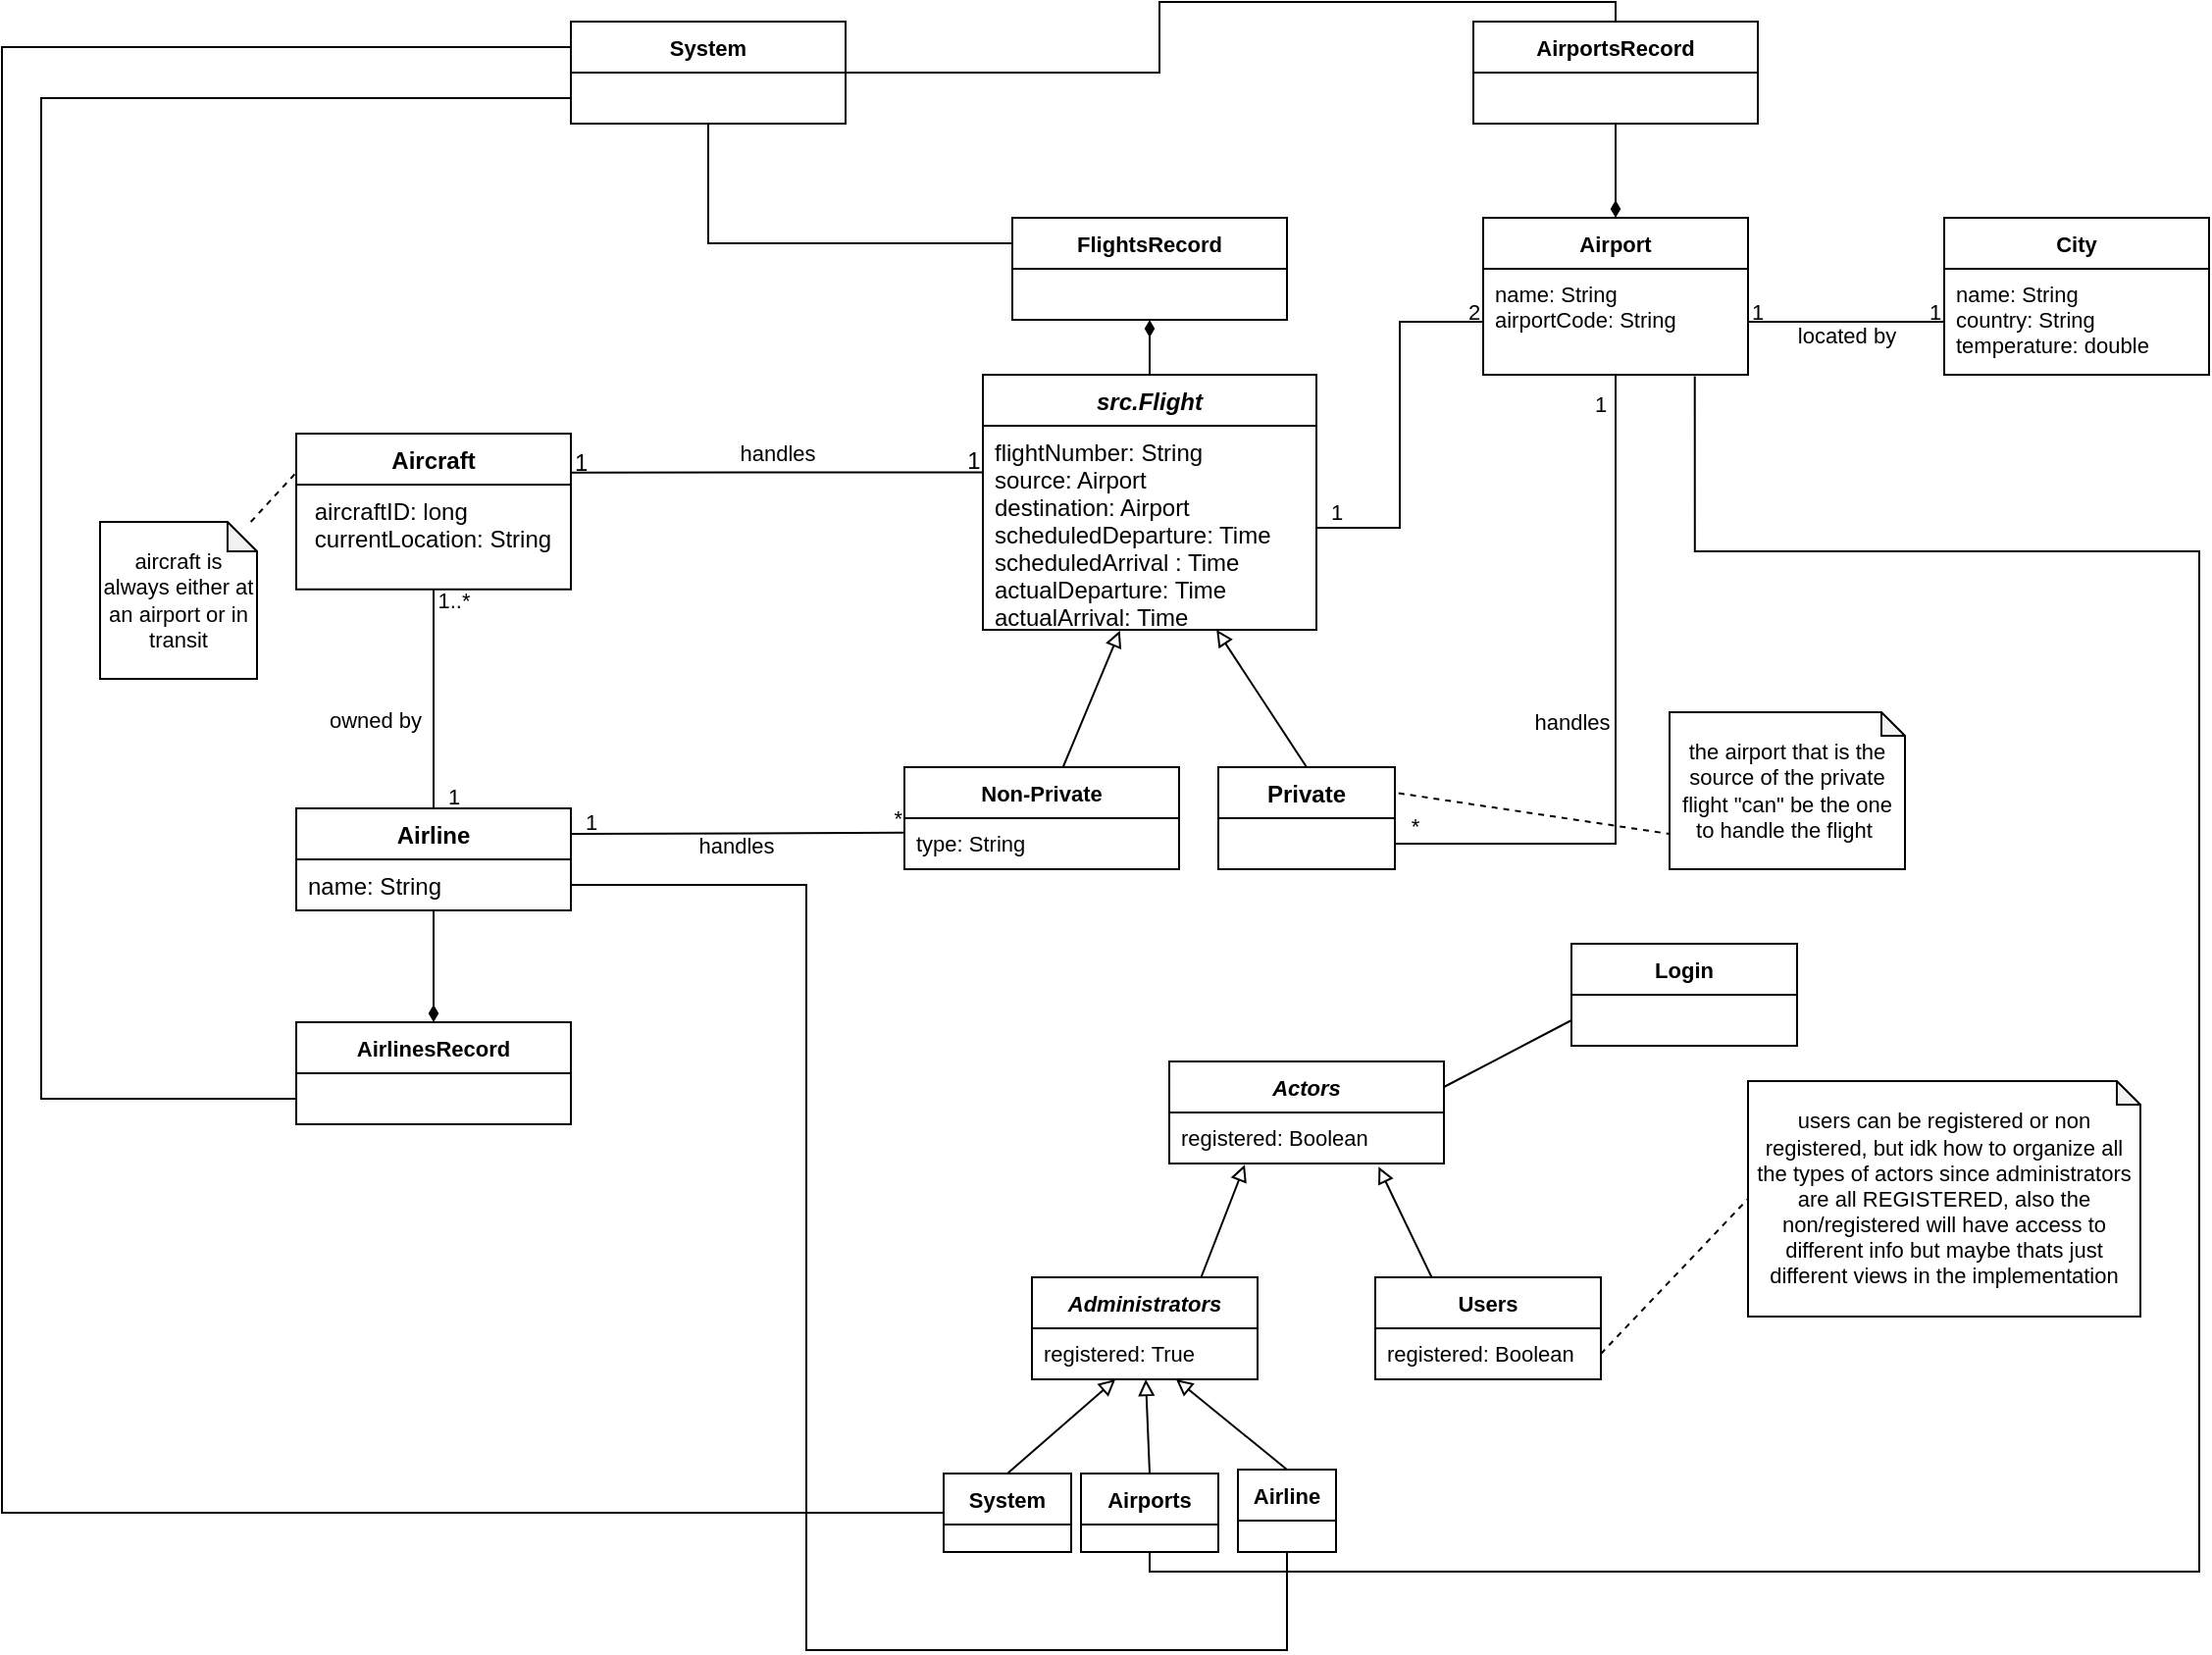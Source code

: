 <mxfile>
    <diagram id="neOEXt8FIoGKvH7b6nen" name="DomainModel">
        <mxGraphModel dx="2241" dy="761" grid="1" gridSize="10" guides="1" tooltips="1" connect="1" arrows="1" fold="1" page="1" pageScale="1" pageWidth="850" pageHeight="1100" math="0" shadow="0">
            <root>
                <mxCell id="0"/>
                <mxCell id="1" parent="0"/>
                <mxCell id="72" style="rounded=0;html=1;exitX=0;exitY=0;exitDx=120;exitDy=80;exitPerimeter=0;entryX=1;entryY=0.25;entryDx=0;entryDy=0;fontSize=11;endArrow=none;endFill=0;dashed=1;" edge="1" parent="1" source="71" target="63">
                    <mxGeometry relative="1" as="geometry"/>
                </mxCell>
                <mxCell id="71" value="the airport that is the source of the private flight &quot;can&quot; be the one to handle the flight&amp;nbsp;" style="shape=note;whiteSpace=wrap;html=1;backgroundOutline=1;darkOpacity=0.05;fontSize=11;align=center;size=12;" vertex="1" parent="1">
                    <mxGeometry x="450" y="512" width="120" height="80" as="geometry"/>
                </mxCell>
                <mxCell id="73" style="rounded=0;html=1;fontSize=11;endArrow=block;endFill=0;exitX=0.5;exitY=0;exitDx=0;exitDy=0;" edge="1" parent="1" source="63" target="31">
                    <mxGeometry relative="1" as="geometry"/>
                </mxCell>
                <mxCell id="83" value="owned by" style="edgeStyle=none;rounded=0;html=1;exitX=0.5;exitY=0;exitDx=0;exitDy=0;fontSize=11;endArrow=none;endFill=0;" edge="1" parent="1" source="77" target="6">
                    <mxGeometry x="-0.193" y="30" relative="1" as="geometry">
                        <mxPoint as="offset"/>
                    </mxGeometry>
                </mxCell>
                <mxCell id="104" style="edgeStyle=none;rounded=0;html=1;entryX=0.411;entryY=1.004;entryDx=0;entryDy=0;entryPerimeter=0;labelBackgroundColor=#ffffff;fontSize=11;endArrow=block;endFill=0;" edge="1" parent="1" source="97" target="31">
                    <mxGeometry relative="1" as="geometry"/>
                </mxCell>
                <mxCell id="103" value="handles" style="edgeStyle=none;rounded=0;html=1;exitX=1;exitY=0.25;exitDx=0;exitDy=0;entryX=0;entryY=0.286;entryDx=0;entryDy=0;entryPerimeter=0;labelBackgroundColor=none;fontSize=11;endArrow=none;endFill=0;" edge="1" parent="1" source="77" target="98">
                    <mxGeometry x="-0.009" y="-6" relative="1" as="geometry">
                        <mxPoint as="offset"/>
                    </mxGeometry>
                </mxCell>
                <mxCell id="106" value="" style="group" vertex="1" connectable="0" parent="1">
                    <mxGeometry x="-250" y="540" width="165" height="73" as="geometry"/>
                </mxCell>
                <mxCell id="86" value="" style="group" vertex="1" connectable="0" parent="106">
                    <mxGeometry width="140" height="73" as="geometry"/>
                </mxCell>
                <mxCell id="77" value="Airline" style="swimlane;fontStyle=1;childLayout=stackLayout;horizontal=1;startSize=26;fillColor=none;horizontalStack=0;resizeParent=1;resizeParentMax=0;resizeLast=0;collapsible=1;marginBottom=0;" vertex="1" parent="86">
                    <mxGeometry y="21" width="140" height="52" as="geometry"/>
                </mxCell>
                <mxCell id="80" value="name: String" style="text;strokeColor=none;fillColor=none;align=left;verticalAlign=top;spacingLeft=4;spacingRight=4;overflow=hidden;rotatable=0;points=[[0,0.5],[1,0.5]];portConstraint=eastwest;" vertex="1" parent="77">
                    <mxGeometry y="26" width="140" height="26" as="geometry"/>
                </mxCell>
                <mxCell id="85" value="1" style="text;html=1;align=center;verticalAlign=middle;resizable=0;points=[];autosize=1;strokeColor=none;fillColor=none;fontSize=11;" vertex="1" parent="86">
                    <mxGeometry x="65" width="30" height="30" as="geometry"/>
                </mxCell>
                <mxCell id="105" value="1" style="text;html=1;align=center;verticalAlign=top;resizable=0;points=[];autosize=1;strokeColor=none;fillColor=none;fontSize=11;" vertex="1" parent="106">
                    <mxGeometry x="135" y="15" width="30" height="30" as="geometry"/>
                </mxCell>
                <mxCell id="108" value="" style="group" vertex="1" connectable="0" parent="1">
                    <mxGeometry x="30" y="540" width="170" height="52" as="geometry"/>
                </mxCell>
                <mxCell id="97" value="Non-Private" style="swimlane;fontStyle=1;childLayout=stackLayout;horizontal=1;startSize=26;fillColor=none;horizontalStack=0;resizeParent=1;resizeParentMax=0;resizeLast=0;collapsible=1;marginBottom=0;fontSize=11;" vertex="1" parent="108">
                    <mxGeometry x="30" width="140" height="52" as="geometry"/>
                </mxCell>
                <mxCell id="98" value="type: String" style="text;strokeColor=none;fillColor=none;align=left;verticalAlign=top;spacingLeft=4;spacingRight=4;overflow=hidden;rotatable=0;points=[[0,0.5],[1,0.5]];portConstraint=eastwest;fontSize=11;" vertex="1" parent="97">
                    <mxGeometry y="26" width="140" height="26" as="geometry"/>
                </mxCell>
                <mxCell id="107" value="*" style="text;html=1;align=right;verticalAlign=middle;resizable=0;points=[];autosize=1;strokeColor=none;fillColor=none;fontSize=11;" vertex="1" parent="108">
                    <mxGeometry y="11" width="30" height="30" as="geometry"/>
                </mxCell>
                <mxCell id="109" value="handles" style="edgeStyle=none;rounded=0;html=1;exitX=1;exitY=0.25;exitDx=0;exitDy=0;entryX=0;entryY=0.228;entryDx=0;entryDy=0;entryPerimeter=0;labelBackgroundColor=none;fontSize=11;endArrow=none;endFill=0;" edge="1" parent="1" source="5" target="31">
                    <mxGeometry x="0.0" y="10" relative="1" as="geometry">
                        <mxPoint as="offset"/>
                    </mxGeometry>
                </mxCell>
                <mxCell id="110" value="" style="group" vertex="1" connectable="0" parent="1">
                    <mxGeometry x="80" y="340" width="190" height="130" as="geometry"/>
                </mxCell>
                <mxCell id="42" value="1" style="text;html=1;align=center;verticalAlign=top;resizable=0;points=[];autosize=1;strokeColor=none;fillColor=none;" vertex="1" parent="110">
                    <mxGeometry y="30" width="30" height="30" as="geometry"/>
                </mxCell>
                <mxCell id="30" value="src.Flight" style="swimlane;fontStyle=3;childLayout=stackLayout;horizontal=1;startSize=26;fillColor=none;horizontalStack=0;resizeParent=1;resizeParentMax=0;resizeLast=0;collapsible=1;marginBottom=0;" vertex="1" parent="110">
                    <mxGeometry x="20" width="170" height="130" as="geometry"/>
                </mxCell>
                <mxCell id="31" value="flightNumber: String&#10;source: Airport &#10;destination: Airport&#10;scheduledDeparture: Time&#10;scheduledArrival : Time&#10;actualDeparture: Time&#10;actualArrival: Time" style="text;strokeColor=none;fillColor=none;align=left;verticalAlign=top;spacingLeft=4;spacingRight=4;overflow=hidden;rotatable=0;points=[[0,0.5],[1,0.5]];portConstraint=eastwest;" vertex="1" parent="30">
                    <mxGeometry y="26" width="170" height="104" as="geometry"/>
                </mxCell>
                <mxCell id="87" value="1..*" style="text;html=1;align=center;verticalAlign=middle;resizable=0;points=[];autosize=1;strokeColor=none;fillColor=none;fontSize=11;" vertex="1" parent="1">
                    <mxGeometry x="-190" y="440" width="40" height="30" as="geometry"/>
                </mxCell>
                <mxCell id="111" value="" style="group" vertex="1" connectable="0" parent="1">
                    <mxGeometry x="-280" y="370" width="200" height="79.333" as="geometry"/>
                </mxCell>
                <mxCell id="62" value="" style="group" vertex="1" connectable="0" parent="111">
                    <mxGeometry width="170" height="79.333" as="geometry"/>
                </mxCell>
                <mxCell id="5" value="Aircraft" style="swimlane;fontStyle=1;childLayout=stackLayout;horizontal=1;startSize=26;fillColor=none;horizontalStack=0;resizeParent=1;resizeParentMax=0;resizeLast=0;collapsible=1;marginBottom=0;" vertex="1" parent="62">
                    <mxGeometry x="30" width="140" height="79.333" as="geometry"/>
                </mxCell>
                <mxCell id="6" value=" aircraftID: long&#10; currentLocation: String" style="text;strokeColor=none;fillColor=none;align=left;verticalAlign=top;spacingLeft=4;spacingRight=4;overflow=hidden;rotatable=0;points=[[0,0.5],[1,0.5]];portConstraint=eastwest;" vertex="1" parent="5">
                    <mxGeometry y="26" width="140" height="53.333" as="geometry"/>
                </mxCell>
                <mxCell id="40" value="1" style="text;html=1;align=left;verticalAlign=middle;resizable=0;points=[];autosize=1;strokeColor=none;fillColor=none;" vertex="1" parent="111">
                    <mxGeometry x="170" width="30" height="30" as="geometry"/>
                </mxCell>
                <mxCell id="114" style="edgeStyle=none;rounded=0;html=1;entryX=0;entryY=0.25;entryDx=0;entryDy=0;labelBackgroundColor=none;fontSize=11;endArrow=none;endFill=0;dashed=1;" edge="1" parent="1" source="113" target="5">
                    <mxGeometry relative="1" as="geometry"/>
                </mxCell>
                <mxCell id="113" value="aircraft is always either at an airport or in transit" style="shape=note;whiteSpace=wrap;html=1;backgroundOutline=1;darkOpacity=0.05;fontSize=11;size=15;" vertex="1" parent="1">
                    <mxGeometry x="-350" y="415" width="80" height="80" as="geometry"/>
                </mxCell>
                <mxCell id="125" value="located by" style="edgeStyle=none;rounded=0;html=1;exitX=1;exitY=0.5;exitDx=0;exitDy=0;entryX=0;entryY=0.5;entryDx=0;entryDy=0;labelBackgroundColor=none;fontSize=11;endArrow=none;endFill=0;" edge="1" parent="1" source="120" target="124">
                    <mxGeometry y="-7" relative="1" as="geometry">
                        <mxPoint as="offset"/>
                    </mxGeometry>
                </mxCell>
                <mxCell id="129" value="" style="group" vertex="1" connectable="0" parent="1">
                    <mxGeometry x="570" y="260" width="155" height="80" as="geometry"/>
                </mxCell>
                <mxCell id="123" value="City" style="swimlane;fontStyle=1;childLayout=stackLayout;horizontal=1;startSize=26;fillColor=none;horizontalStack=0;resizeParent=1;resizeParentMax=0;resizeLast=0;collapsible=1;marginBottom=0;fontSize=11;" vertex="1" parent="129">
                    <mxGeometry x="20" width="135" height="80" as="geometry"/>
                </mxCell>
                <mxCell id="124" value="name: String &#10;country: String&#10;temperature: double&#10;" style="text;strokeColor=none;fillColor=none;align=left;verticalAlign=top;spacingLeft=4;spacingRight=4;overflow=hidden;rotatable=0;points=[[0,0.5],[1,0.5]];portConstraint=eastwest;fontSize=11;" vertex="1" parent="123">
                    <mxGeometry y="26" width="135" height="54" as="geometry"/>
                </mxCell>
                <mxCell id="128" value="1" style="text;html=1;align=center;verticalAlign=top;resizable=0;points=[];autosize=1;strokeColor=none;fillColor=none;fontSize=11;" vertex="1" parent="129">
                    <mxGeometry y="35" width="30" height="30" as="geometry"/>
                </mxCell>
                <mxCell id="130" style="edgeStyle=orthogonalEdgeStyle;rounded=0;html=1;exitX=0;exitY=0.5;exitDx=0;exitDy=0;entryX=1;entryY=0.5;entryDx=0;entryDy=0;labelBackgroundColor=none;fontSize=11;endArrow=none;endFill=0;" edge="1" parent="1" source="120" target="31">
                    <mxGeometry relative="1" as="geometry"/>
                </mxCell>
                <mxCell id="131" value="1" style="text;html=1;align=center;verticalAlign=middle;resizable=0;points=[];autosize=1;strokeColor=none;fillColor=none;fontSize=11;" vertex="1" parent="1">
                    <mxGeometry x="265" y="394.67" width="30" height="30" as="geometry"/>
                </mxCell>
                <mxCell id="132" value="2" style="text;html=1;align=center;verticalAlign=top;resizable=0;points=[];autosize=1;strokeColor=none;fillColor=none;fontSize=11;" vertex="1" parent="1">
                    <mxGeometry x="335" y="295" width="30" height="30" as="geometry"/>
                </mxCell>
                <mxCell id="133" value="handles" style="edgeStyle=orthogonalEdgeStyle;rounded=0;html=1;exitX=0.5;exitY=1;exitDx=0;exitDy=0;entryX=1;entryY=0.75;entryDx=0;entryDy=0;labelBackgroundColor=none;fontSize=11;endArrow=none;endFill=0;" edge="1" parent="1" source="119" target="63">
                    <mxGeometry x="0.004" y="-23" relative="1" as="geometry">
                        <mxPoint as="offset"/>
                    </mxGeometry>
                </mxCell>
                <mxCell id="151" style="edgeStyle=orthogonalEdgeStyle;rounded=0;html=1;exitX=0;exitY=0.25;exitDx=0;exitDy=0;entryX=0.5;entryY=1;entryDx=0;entryDy=0;labelBackgroundColor=none;fontSize=11;endArrow=none;endFill=0;" edge="1" parent="1" source="139" target="150">
                    <mxGeometry relative="1" as="geometry"/>
                </mxCell>
                <mxCell id="139" value="FlightsRecord" style="swimlane;fontStyle=1;childLayout=stackLayout;horizontal=1;startSize=26;fillColor=none;horizontalStack=0;resizeParent=1;resizeParentMax=0;resizeLast=0;collapsible=1;marginBottom=0;fontSize=11;" vertex="1" parent="1">
                    <mxGeometry x="115" y="260" width="140" height="52" as="geometry"/>
                </mxCell>
                <mxCell id="143" style="edgeStyle=orthogonalEdgeStyle;rounded=0;html=1;exitX=0.5;exitY=0;exitDx=0;exitDy=0;entryX=0.5;entryY=1;entryDx=0;entryDy=0;labelBackgroundColor=none;fontSize=11;endArrow=diamondThin;endFill=1;" edge="1" parent="1" source="30" target="139">
                    <mxGeometry relative="1" as="geometry"/>
                </mxCell>
                <mxCell id="161" style="edgeStyle=orthogonalEdgeStyle;rounded=0;html=1;exitX=0;exitY=0.75;exitDx=0;exitDy=0;entryX=0;entryY=0.75;entryDx=0;entryDy=0;labelBackgroundColor=none;fontSize=11;endArrow=none;endFill=0;" edge="1" parent="1" source="144" target="150">
                    <mxGeometry relative="1" as="geometry">
                        <Array as="points">
                            <mxPoint x="-380" y="709"/>
                            <mxPoint x="-380" y="199"/>
                        </Array>
                    </mxGeometry>
                </mxCell>
                <mxCell id="144" value="AirlinesRecord" style="swimlane;fontStyle=1;childLayout=stackLayout;horizontal=1;startSize=26;fillColor=none;horizontalStack=0;resizeParent=1;resizeParentMax=0;resizeLast=0;collapsible=1;marginBottom=0;fontSize=11;" vertex="1" parent="1">
                    <mxGeometry x="-250" y="670" width="140" height="52" as="geometry"/>
                </mxCell>
                <mxCell id="147" style="edgeStyle=orthogonalEdgeStyle;rounded=0;html=1;labelBackgroundColor=none;fontSize=11;endArrow=diamondThin;endFill=1;" edge="1" parent="1" source="77" target="144">
                    <mxGeometry relative="1" as="geometry"/>
                </mxCell>
                <mxCell id="149" style="edgeStyle=orthogonalEdgeStyle;rounded=0;html=1;entryX=0.5;entryY=0;entryDx=0;entryDy=0;labelBackgroundColor=none;fontSize=11;endArrow=diamondThin;endFill=1;" edge="1" parent="1" source="148" target="119">
                    <mxGeometry relative="1" as="geometry"/>
                </mxCell>
                <mxCell id="152" style="edgeStyle=orthogonalEdgeStyle;rounded=0;html=1;exitX=0.5;exitY=0;exitDx=0;exitDy=0;entryX=1;entryY=0.5;entryDx=0;entryDy=0;labelBackgroundColor=none;fontSize=11;endArrow=none;endFill=0;" edge="1" parent="1" source="148" target="150">
                    <mxGeometry relative="1" as="geometry"/>
                </mxCell>
                <mxCell id="148" value="AirportsRecord" style="swimlane;fontStyle=1;childLayout=stackLayout;horizontal=1;startSize=26;fillColor=none;horizontalStack=0;resizeParent=1;resizeParentMax=0;resizeLast=0;collapsible=1;marginBottom=0;fontSize=11;" vertex="1" parent="1">
                    <mxGeometry x="350" y="160" width="145" height="52" as="geometry"/>
                </mxCell>
                <mxCell id="150" value="System" style="swimlane;fontStyle=1;childLayout=stackLayout;horizontal=1;startSize=26;fillColor=none;horizontalStack=0;resizeParent=1;resizeParentMax=0;resizeLast=0;collapsible=1;marginBottom=0;fontSize=11;" vertex="1" parent="1">
                    <mxGeometry x="-110" y="160" width="140" height="52" as="geometry"/>
                </mxCell>
                <mxCell id="156" value="" style="group" vertex="1" connectable="0" parent="1">
                    <mxGeometry x="355" y="260" width="165" height="110" as="geometry"/>
                </mxCell>
                <mxCell id="127" value="" style="group" vertex="1" connectable="0" parent="156">
                    <mxGeometry width="165" height="80" as="geometry"/>
                </mxCell>
                <mxCell id="119" value="Airport" style="swimlane;fontStyle=1;childLayout=stackLayout;horizontal=1;startSize=26;fillColor=none;horizontalStack=0;resizeParent=1;resizeParentMax=0;resizeLast=0;collapsible=1;marginBottom=0;fontSize=11;" vertex="1" parent="127">
                    <mxGeometry width="135" height="80" as="geometry"/>
                </mxCell>
                <mxCell id="120" value="name: String &#10;airportCode: String&#10;" style="text;strokeColor=none;fillColor=none;align=left;verticalAlign=top;spacingLeft=4;spacingRight=4;overflow=hidden;rotatable=0;points=[[0,0.5],[1,0.5]];portConstraint=eastwest;fontSize=11;" vertex="1" parent="119">
                    <mxGeometry y="26" width="135" height="54" as="geometry"/>
                </mxCell>
                <mxCell id="126" value="1" style="text;html=1;align=left;verticalAlign=top;resizable=0;points=[];autosize=1;strokeColor=none;fillColor=none;fontSize=11;" vertex="1" parent="127">
                    <mxGeometry x="135" y="35" width="30" height="30" as="geometry"/>
                </mxCell>
                <mxCell id="155" value="1" style="text;html=1;align=left;verticalAlign=middle;resizable=0;points=[];autosize=1;strokeColor=none;fillColor=none;fontSize=11;" vertex="1" parent="156">
                    <mxGeometry x="55" y="80" width="30" height="30" as="geometry"/>
                </mxCell>
                <mxCell id="157" value="" style="group" vertex="1" connectable="0" parent="1">
                    <mxGeometry x="220" y="540" width="115" height="52" as="geometry"/>
                </mxCell>
                <mxCell id="63" value="Private" style="swimlane;fontStyle=1;childLayout=stackLayout;horizontal=1;startSize=26;fillColor=none;horizontalStack=0;resizeParent=1;resizeParentMax=0;resizeLast=0;collapsible=1;marginBottom=0;" vertex="1" parent="157">
                    <mxGeometry width="90" height="52" as="geometry"/>
                </mxCell>
                <mxCell id="154" value="*" style="text;html=1;align=center;verticalAlign=middle;resizable=0;points=[];autosize=1;strokeColor=none;fillColor=none;fontSize=11;" vertex="1" parent="157">
                    <mxGeometry x="85" y="15" width="30" height="30" as="geometry"/>
                </mxCell>
                <mxCell id="170" style="rounded=0;html=1;exitX=0.75;exitY=0;exitDx=0;exitDy=0;entryX=0.275;entryY=1.026;entryDx=0;entryDy=0;labelBackgroundColor=none;fontSize=11;endArrow=block;endFill=0;entryPerimeter=0;" edge="1" parent="1" source="175" target="169">
                    <mxGeometry relative="1" as="geometry">
                        <mxPoint x="190" y="800" as="sourcePoint"/>
                    </mxGeometry>
                </mxCell>
                <mxCell id="166" value="Actors" style="swimlane;fontStyle=3;childLayout=stackLayout;horizontal=1;startSize=26;fillColor=none;horizontalStack=0;resizeParent=1;resizeParentMax=0;resizeLast=0;collapsible=1;marginBottom=0;fontSize=11;" vertex="1" parent="1">
                    <mxGeometry x="195" y="690" width="140" height="52" as="geometry"/>
                </mxCell>
                <mxCell id="169" value="registered: Boolean" style="text;strokeColor=none;fillColor=none;align=left;verticalAlign=top;spacingLeft=4;spacingRight=4;overflow=hidden;rotatable=0;points=[[0,0.5],[1,0.5]];portConstraint=eastwest;fontSize=11;" vertex="1" parent="166">
                    <mxGeometry y="26" width="140" height="26" as="geometry"/>
                </mxCell>
                <mxCell id="177" style="edgeStyle=none;rounded=0;html=1;exitX=0.25;exitY=0;exitDx=0;exitDy=0;labelBackgroundColor=none;fontSize=11;endArrow=block;endFill=0;entryX=0.762;entryY=1.064;entryDx=0;entryDy=0;entryPerimeter=0;" edge="1" parent="1" source="173" target="169">
                    <mxGeometry relative="1" as="geometry"/>
                </mxCell>
                <mxCell id="189" style="edgeStyle=none;rounded=0;html=1;exitX=1;exitY=0.75;exitDx=0;exitDy=0;entryX=0;entryY=0.5;entryDx=0;entryDy=0;entryPerimeter=0;labelBackgroundColor=none;fontSize=11;endArrow=none;endFill=0;dashed=1;" edge="1" parent="1" source="173" target="188">
                    <mxGeometry relative="1" as="geometry"/>
                </mxCell>
                <mxCell id="173" value="Users" style="swimlane;fontStyle=1;childLayout=stackLayout;horizontal=1;startSize=26;fillColor=none;horizontalStack=0;resizeParent=1;resizeParentMax=0;resizeLast=0;collapsible=1;marginBottom=0;fontSize=11;" vertex="1" parent="1">
                    <mxGeometry x="300" y="800" width="115" height="52" as="geometry"/>
                </mxCell>
                <mxCell id="174" value="registered: Boolean" style="text;strokeColor=none;fillColor=none;align=left;verticalAlign=top;spacingLeft=4;spacingRight=4;overflow=hidden;rotatable=0;points=[[0,0.5],[1,0.5]];portConstraint=eastwest;fontSize=11;" vertex="1" parent="173">
                    <mxGeometry y="26" width="115" height="26" as="geometry"/>
                </mxCell>
                <mxCell id="175" value="Administrators" style="swimlane;fontStyle=3;childLayout=stackLayout;horizontal=1;startSize=26;fillColor=none;horizontalStack=0;resizeParent=1;resizeParentMax=0;resizeLast=0;collapsible=1;marginBottom=0;fontSize=11;" vertex="1" parent="1">
                    <mxGeometry x="125" y="800" width="115" height="52" as="geometry"/>
                </mxCell>
                <mxCell id="176" value="registered: True" style="text;strokeColor=none;fillColor=none;align=left;verticalAlign=top;spacingLeft=4;spacingRight=4;overflow=hidden;rotatable=0;points=[[0,0.5],[1,0.5]];portConstraint=eastwest;fontSize=11;" vertex="1" parent="175">
                    <mxGeometry y="26" width="115" height="26" as="geometry"/>
                </mxCell>
                <mxCell id="185" style="edgeStyle=none;rounded=0;html=1;exitX=0.5;exitY=0;exitDx=0;exitDy=0;labelBackgroundColor=none;fontSize=11;endArrow=block;endFill=0;" edge="1" parent="1" source="181" target="176">
                    <mxGeometry relative="1" as="geometry"/>
                </mxCell>
                <mxCell id="190" style="edgeStyle=orthogonalEdgeStyle;rounded=0;html=1;exitX=0;exitY=0.5;exitDx=0;exitDy=0;entryX=0;entryY=0.25;entryDx=0;entryDy=0;labelBackgroundColor=none;fontSize=11;endArrow=none;endFill=0;" edge="1" parent="1" source="181" target="150">
                    <mxGeometry relative="1" as="geometry">
                        <Array as="points">
                            <mxPoint x="-400" y="920"/>
                            <mxPoint x="-400" y="173"/>
                        </Array>
                    </mxGeometry>
                </mxCell>
                <mxCell id="181" value="System" style="swimlane;fontStyle=1;childLayout=stackLayout;horizontal=1;startSize=26;fillColor=none;horizontalStack=0;resizeParent=1;resizeParentMax=0;resizeLast=0;collapsible=1;marginBottom=0;fontSize=11;" vertex="1" parent="1">
                    <mxGeometry x="80" y="900" width="65" height="40" as="geometry"/>
                </mxCell>
                <mxCell id="186" style="edgeStyle=none;rounded=0;html=1;exitX=0.5;exitY=0;exitDx=0;exitDy=0;labelBackgroundColor=none;fontSize=11;endArrow=block;endFill=0;" edge="1" parent="1" source="183" target="176">
                    <mxGeometry relative="1" as="geometry"/>
                </mxCell>
                <mxCell id="191" style="edgeStyle=orthogonalEdgeStyle;rounded=0;html=1;exitX=0.5;exitY=1;exitDx=0;exitDy=0;entryX=0.799;entryY=1.014;entryDx=0;entryDy=0;entryPerimeter=0;labelBackgroundColor=none;fontSize=11;endArrow=none;endFill=0;" edge="1" parent="1" source="183" target="120">
                    <mxGeometry relative="1" as="geometry">
                        <Array as="points">
                            <mxPoint x="185" y="950"/>
                            <mxPoint x="720" y="950"/>
                            <mxPoint x="720" y="430"/>
                            <mxPoint x="463" y="430"/>
                        </Array>
                    </mxGeometry>
                </mxCell>
                <mxCell id="183" value="Airports" style="swimlane;fontStyle=1;childLayout=stackLayout;horizontal=1;startSize=26;fillColor=none;horizontalStack=0;resizeParent=1;resizeParentMax=0;resizeLast=0;collapsible=1;marginBottom=0;fontSize=11;" vertex="1" parent="1">
                    <mxGeometry x="150" y="900" width="70" height="40" as="geometry"/>
                </mxCell>
                <mxCell id="187" style="edgeStyle=none;rounded=0;html=1;exitX=0.5;exitY=0;exitDx=0;exitDy=0;labelBackgroundColor=none;fontSize=11;endArrow=block;endFill=0;" edge="1" parent="1" source="184" target="176">
                    <mxGeometry relative="1" as="geometry"/>
                </mxCell>
                <mxCell id="192" style="edgeStyle=orthogonalEdgeStyle;rounded=0;html=1;exitX=0.5;exitY=1;exitDx=0;exitDy=0;entryX=1;entryY=0.5;entryDx=0;entryDy=0;labelBackgroundColor=none;fontSize=11;endArrow=none;endFill=0;" edge="1" parent="1" source="184" target="80">
                    <mxGeometry relative="1" as="geometry">
                        <Array as="points">
                            <mxPoint x="255" y="990"/>
                            <mxPoint x="10" y="990"/>
                            <mxPoint x="10" y="600"/>
                        </Array>
                    </mxGeometry>
                </mxCell>
                <mxCell id="184" value="Airline" style="swimlane;fontStyle=1;childLayout=stackLayout;horizontal=1;startSize=26;fillColor=none;horizontalStack=0;resizeParent=1;resizeParentMax=0;resizeLast=0;collapsible=1;marginBottom=0;fontSize=11;" vertex="1" parent="1">
                    <mxGeometry x="230" y="898" width="50" height="42" as="geometry"/>
                </mxCell>
                <mxCell id="188" value="users can be registered or non registered, but idk how to organize all the types of actors since administrators are all REGISTERED, also the non/registered will have access to different info but maybe thats just different views in the implementation" style="shape=note;whiteSpace=wrap;html=1;backgroundOutline=1;darkOpacity=0.05;fontSize=11;align=center;size=12;" vertex="1" parent="1">
                    <mxGeometry x="490" y="700" width="200" height="120" as="geometry"/>
                </mxCell>
                <mxCell id="195" value="Login" style="swimlane;fontStyle=1;childLayout=stackLayout;horizontal=1;startSize=26;fillColor=none;horizontalStack=0;resizeParent=1;resizeParentMax=0;resizeLast=0;collapsible=1;marginBottom=0;fontSize=11;" vertex="1" parent="1">
                    <mxGeometry x="400" y="630" width="115" height="52" as="geometry"/>
                </mxCell>
                <mxCell id="197" style="rounded=0;html=1;exitX=1;exitY=0.25;exitDx=0;exitDy=0;entryX=0;entryY=0.75;entryDx=0;entryDy=0;labelBackgroundColor=none;fontSize=11;endArrow=none;endFill=0;" edge="1" parent="1" source="166" target="195">
                    <mxGeometry relative="1" as="geometry"/>
                </mxCell>
            </root>
        </mxGraphModel>
    </diagram>
</mxfile>